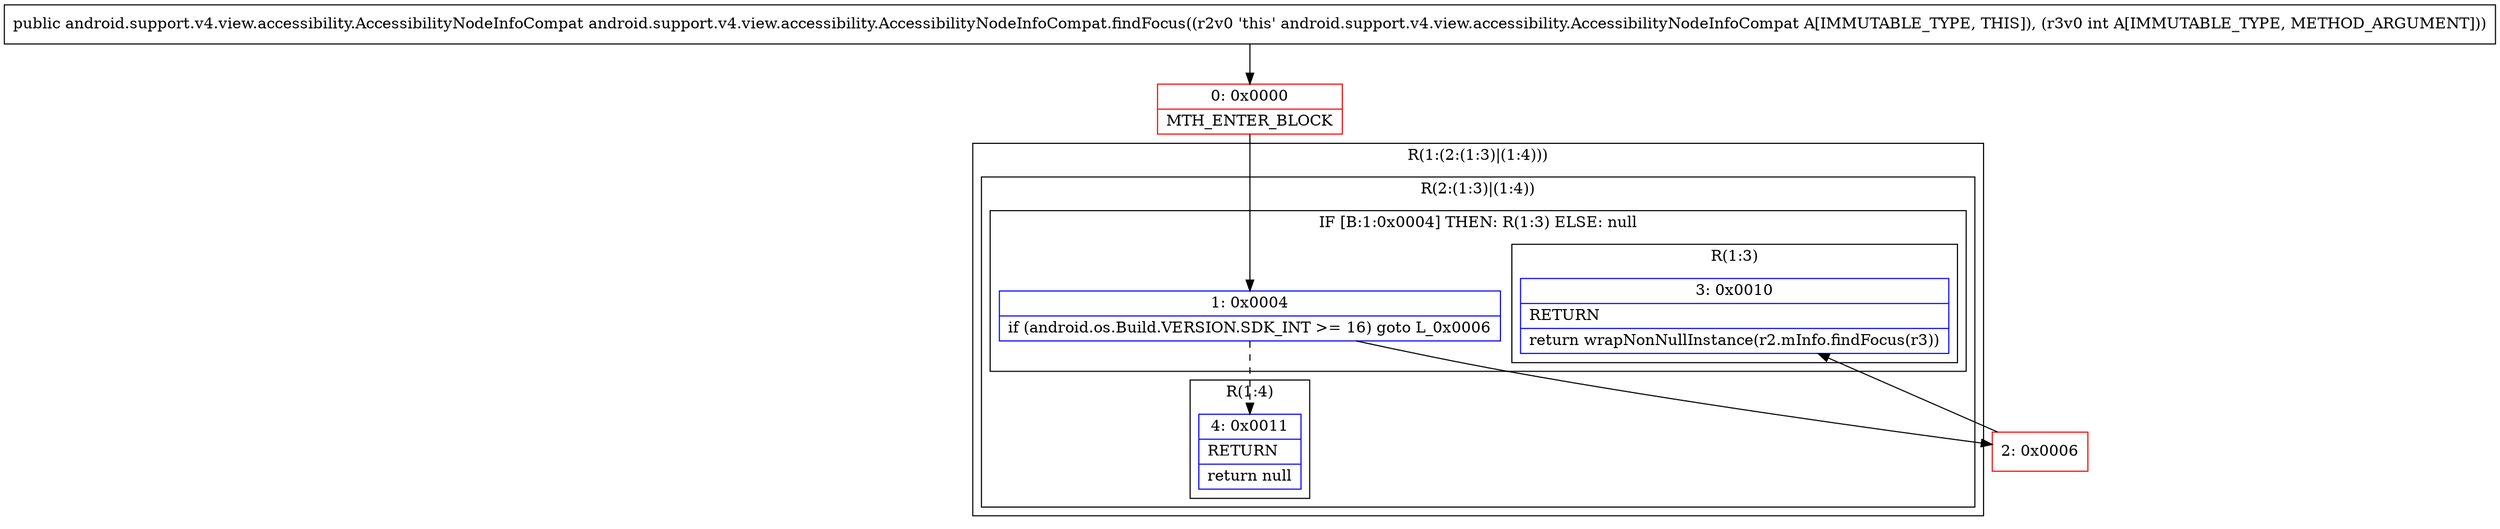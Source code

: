 digraph "CFG forandroid.support.v4.view.accessibility.AccessibilityNodeInfoCompat.findFocus(I)Landroid\/support\/v4\/view\/accessibility\/AccessibilityNodeInfoCompat;" {
subgraph cluster_Region_1458514993 {
label = "R(1:(2:(1:3)|(1:4)))";
node [shape=record,color=blue];
subgraph cluster_Region_2007122080 {
label = "R(2:(1:3)|(1:4))";
node [shape=record,color=blue];
subgraph cluster_IfRegion_1911949966 {
label = "IF [B:1:0x0004] THEN: R(1:3) ELSE: null";
node [shape=record,color=blue];
Node_1 [shape=record,label="{1\:\ 0x0004|if (android.os.Build.VERSION.SDK_INT \>= 16) goto L_0x0006\l}"];
subgraph cluster_Region_939246009 {
label = "R(1:3)";
node [shape=record,color=blue];
Node_3 [shape=record,label="{3\:\ 0x0010|RETURN\l|return wrapNonNullInstance(r2.mInfo.findFocus(r3))\l}"];
}
}
subgraph cluster_Region_417005011 {
label = "R(1:4)";
node [shape=record,color=blue];
Node_4 [shape=record,label="{4\:\ 0x0011|RETURN\l|return null\l}"];
}
}
}
Node_0 [shape=record,color=red,label="{0\:\ 0x0000|MTH_ENTER_BLOCK\l}"];
Node_2 [shape=record,color=red,label="{2\:\ 0x0006}"];
MethodNode[shape=record,label="{public android.support.v4.view.accessibility.AccessibilityNodeInfoCompat android.support.v4.view.accessibility.AccessibilityNodeInfoCompat.findFocus((r2v0 'this' android.support.v4.view.accessibility.AccessibilityNodeInfoCompat A[IMMUTABLE_TYPE, THIS]), (r3v0 int A[IMMUTABLE_TYPE, METHOD_ARGUMENT])) }"];
MethodNode -> Node_0;
Node_1 -> Node_2;
Node_1 -> Node_4[style=dashed];
Node_0 -> Node_1;
Node_2 -> Node_3;
}

